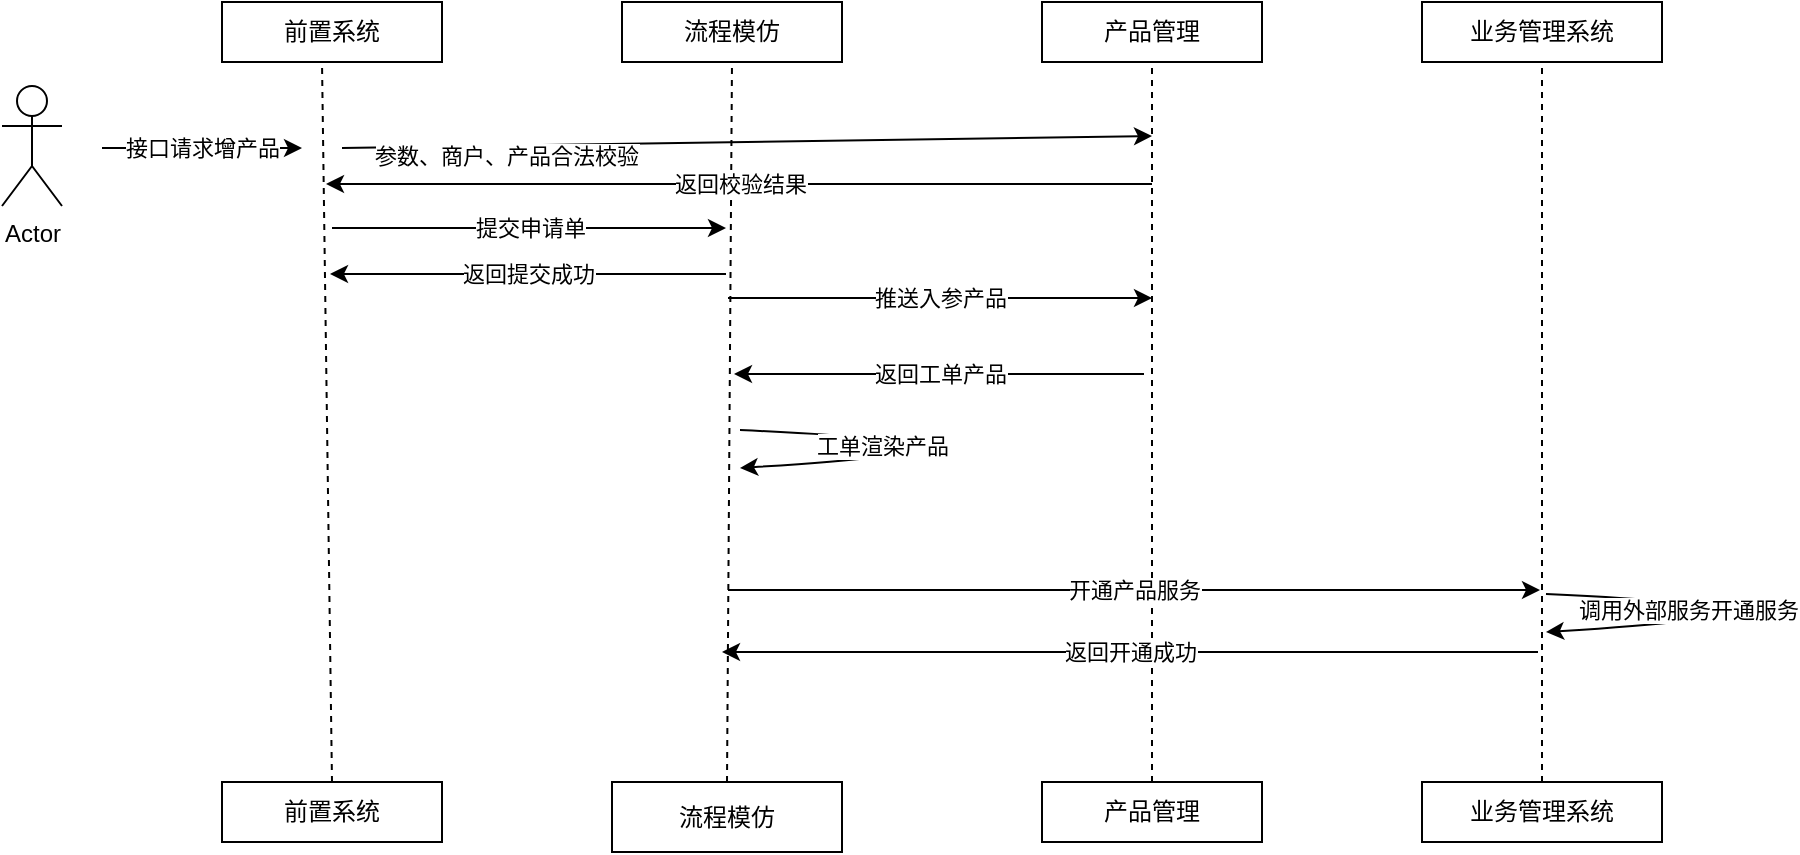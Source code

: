 <mxfile version="13.7.5" type="github" pages="4">
  <diagram id="dcZRmskp8YOQ7ZgXU7Ep" name="时序图">
    <mxGraphModel dx="1634" dy="516" grid="0" gridSize="10" guides="1" tooltips="1" connect="1" arrows="1" fold="1" page="1" pageScale="1" pageWidth="827" pageHeight="1169" math="0" shadow="0">
      <root>
        <mxCell id="0" />
        <mxCell id="1" parent="0" />
        <mxCell id="wiAkDp6cGyL-RK2swN6n-4" value="流程模仿" style="rounded=0;whiteSpace=wrap;html=1;" parent="1" vertex="1">
          <mxGeometry x="260" y="220" width="110" height="30" as="geometry" />
        </mxCell>
        <mxCell id="wiAkDp6cGyL-RK2swN6n-5" value="流程模仿" style="whiteSpace=wrap;html=1;rounded=0;" parent="1" vertex="1">
          <mxGeometry x="255" y="610" width="115" height="35" as="geometry" />
        </mxCell>
        <mxCell id="wiAkDp6cGyL-RK2swN6n-8" value="前置系统" style="rounded=0;whiteSpace=wrap;html=1;" parent="1" vertex="1">
          <mxGeometry x="60" y="220" width="110" height="30" as="geometry" />
        </mxCell>
        <mxCell id="wiAkDp6cGyL-RK2swN6n-9" value="前置系统" style="rounded=0;whiteSpace=wrap;html=1;" parent="1" vertex="1">
          <mxGeometry x="60" y="610" width="110" height="30" as="geometry" />
        </mxCell>
        <mxCell id="wiAkDp6cGyL-RK2swN6n-10" value="" style="endArrow=none;dashed=1;html=1;exitX=0.5;exitY=0;exitDx=0;exitDy=0;" parent="1" source="wiAkDp6cGyL-RK2swN6n-9" edge="1">
          <mxGeometry width="50" height="50" relative="1" as="geometry">
            <mxPoint x="60" y="300" as="sourcePoint" />
            <mxPoint x="110" y="250" as="targetPoint" />
          </mxGeometry>
        </mxCell>
        <mxCell id="wiAkDp6cGyL-RK2swN6n-11" value="" style="endArrow=none;dashed=1;html=1;entryX=0.5;entryY=1;entryDx=0;entryDy=0;exitX=0.5;exitY=0;exitDx=0;exitDy=0;" parent="1" source="wiAkDp6cGyL-RK2swN6n-5" target="wiAkDp6cGyL-RK2swN6n-4" edge="1">
          <mxGeometry width="50" height="50" relative="1" as="geometry">
            <mxPoint x="280" y="430" as="sourcePoint" />
            <mxPoint x="330" y="380" as="targetPoint" />
          </mxGeometry>
        </mxCell>
        <mxCell id="wiAkDp6cGyL-RK2swN6n-12" value="业务管理系统" style="rounded=0;whiteSpace=wrap;html=1;" parent="1" vertex="1">
          <mxGeometry x="660" y="220" width="120" height="30" as="geometry" />
        </mxCell>
        <mxCell id="wiAkDp6cGyL-RK2swN6n-13" value="业务管理系统" style="rounded=0;whiteSpace=wrap;html=1;" parent="1" vertex="1">
          <mxGeometry x="660" y="610" width="120" height="30" as="geometry" />
        </mxCell>
        <mxCell id="wiAkDp6cGyL-RK2swN6n-14" value="" style="endArrow=none;dashed=1;html=1;entryX=0.5;entryY=1;entryDx=0;entryDy=0;exitX=0.5;exitY=0;exitDx=0;exitDy=0;" parent="1" source="wiAkDp6cGyL-RK2swN6n-13" target="wiAkDp6cGyL-RK2swN6n-12" edge="1">
          <mxGeometry width="50" height="50" relative="1" as="geometry">
            <mxPoint x="510" y="430" as="sourcePoint" />
            <mxPoint x="560" y="380" as="targetPoint" />
          </mxGeometry>
        </mxCell>
        <mxCell id="wiAkDp6cGyL-RK2swN6n-15" value="产品管理" style="rounded=0;whiteSpace=wrap;html=1;" parent="1" vertex="1">
          <mxGeometry x="470" y="220" width="110" height="30" as="geometry" />
        </mxCell>
        <mxCell id="wiAkDp6cGyL-RK2swN6n-16" value="产品管理" style="rounded=0;whiteSpace=wrap;html=1;" parent="1" vertex="1">
          <mxGeometry x="470" y="610" width="110" height="30" as="geometry" />
        </mxCell>
        <mxCell id="wiAkDp6cGyL-RK2swN6n-17" value="" style="endArrow=none;dashed=1;html=1;entryX=0.5;entryY=1;entryDx=0;entryDy=0;" parent="1" source="wiAkDp6cGyL-RK2swN6n-16" target="wiAkDp6cGyL-RK2swN6n-15" edge="1">
          <mxGeometry width="50" height="50" relative="1" as="geometry">
            <mxPoint x="490" y="410" as="sourcePoint" />
            <mxPoint x="540" y="360" as="targetPoint" />
          </mxGeometry>
        </mxCell>
        <mxCell id="wiAkDp6cGyL-RK2swN6n-18" value="Actor" style="shape=umlActor;verticalLabelPosition=bottom;verticalAlign=top;html=1;outlineConnect=0;" parent="1" vertex="1">
          <mxGeometry x="-50" y="262" width="30" height="60" as="geometry" />
        </mxCell>
        <mxCell id="wiAkDp6cGyL-RK2swN6n-20" value="" style="endArrow=classic;html=1;" parent="1" edge="1">
          <mxGeometry relative="1" as="geometry">
            <mxPoint y="293" as="sourcePoint" />
            <mxPoint x="100" y="293" as="targetPoint" />
          </mxGeometry>
        </mxCell>
        <mxCell id="wiAkDp6cGyL-RK2swN6n-21" value="接口请求增产品" style="edgeLabel;resizable=0;html=1;align=center;verticalAlign=middle;" parent="wiAkDp6cGyL-RK2swN6n-20" connectable="0" vertex="1">
          <mxGeometry relative="1" as="geometry" />
        </mxCell>
        <mxCell id="wiAkDp6cGyL-RK2swN6n-22" value="" style="curved=1;endArrow=classic;html=1;" parent="1" edge="1">
          <mxGeometry width="50" height="50" relative="1" as="geometry">
            <mxPoint x="120" y="293" as="sourcePoint" />
            <mxPoint x="525" y="287" as="targetPoint" />
            <Array as="points" />
          </mxGeometry>
        </mxCell>
        <mxCell id="wiAkDp6cGyL-RK2swN6n-23" value="参数、商户、产品合法校验" style="edgeLabel;html=1;align=center;verticalAlign=middle;resizable=0;points=[];" parent="wiAkDp6cGyL-RK2swN6n-22" vertex="1" connectable="0">
          <mxGeometry x="-0.596" y="-5" relative="1" as="geometry">
            <mxPoint as="offset" />
          </mxGeometry>
        </mxCell>
        <mxCell id="wiAkDp6cGyL-RK2swN6n-26" value="" style="endArrow=classic;html=1;" parent="1" edge="1">
          <mxGeometry relative="1" as="geometry">
            <mxPoint x="115" y="333" as="sourcePoint" />
            <mxPoint x="312" y="333" as="targetPoint" />
          </mxGeometry>
        </mxCell>
        <mxCell id="wiAkDp6cGyL-RK2swN6n-27" value="提交申请单" style="edgeLabel;resizable=0;html=1;align=center;verticalAlign=middle;" parent="wiAkDp6cGyL-RK2swN6n-26" connectable="0" vertex="1">
          <mxGeometry relative="1" as="geometry" />
        </mxCell>
        <mxCell id="wiAkDp6cGyL-RK2swN6n-28" value="" style="endArrow=classic;html=1;" parent="1" edge="1">
          <mxGeometry relative="1" as="geometry">
            <mxPoint x="313" y="368" as="sourcePoint" />
            <mxPoint x="525" y="368" as="targetPoint" />
          </mxGeometry>
        </mxCell>
        <mxCell id="wiAkDp6cGyL-RK2swN6n-29" value="推送入参产品" style="edgeLabel;resizable=0;html=1;align=center;verticalAlign=middle;" parent="wiAkDp6cGyL-RK2swN6n-28" connectable="0" vertex="1">
          <mxGeometry relative="1" as="geometry" />
        </mxCell>
        <mxCell id="wiAkDp6cGyL-RK2swN6n-30" value="" style="endArrow=classic;html=1;" parent="1" edge="1">
          <mxGeometry relative="1" as="geometry">
            <mxPoint x="521" y="406" as="sourcePoint" />
            <mxPoint x="316" y="406" as="targetPoint" />
          </mxGeometry>
        </mxCell>
        <mxCell id="wiAkDp6cGyL-RK2swN6n-31" value="返回工单产品" style="edgeLabel;resizable=0;html=1;align=center;verticalAlign=middle;" parent="wiAkDp6cGyL-RK2swN6n-30" connectable="0" vertex="1">
          <mxGeometry relative="1" as="geometry" />
        </mxCell>
        <mxCell id="wiAkDp6cGyL-RK2swN6n-33" value="" style="curved=1;endArrow=classic;html=1;" parent="1" edge="1">
          <mxGeometry width="50" height="50" relative="1" as="geometry">
            <mxPoint x="319" y="434" as="sourcePoint" />
            <mxPoint x="319" y="453" as="targetPoint" />
            <Array as="points">
              <mxPoint x="494" y="442" />
            </Array>
          </mxGeometry>
        </mxCell>
        <mxCell id="wiAkDp6cGyL-RK2swN6n-34" value="工单渲染产品" style="edgeLabel;html=1;align=center;verticalAlign=middle;resizable=0;points=[];" parent="wiAkDp6cGyL-RK2swN6n-33" vertex="1" connectable="0">
          <mxGeometry x="-0.596" y="-5" relative="1" as="geometry">
            <mxPoint as="offset" />
          </mxGeometry>
        </mxCell>
        <mxCell id="wiAkDp6cGyL-RK2swN6n-35" value="" style="endArrow=classic;html=1;" parent="1" edge="1">
          <mxGeometry relative="1" as="geometry">
            <mxPoint x="313" y="514" as="sourcePoint" />
            <mxPoint x="719" y="514" as="targetPoint" />
          </mxGeometry>
        </mxCell>
        <mxCell id="wiAkDp6cGyL-RK2swN6n-36" value="开通产品服务" style="edgeLabel;resizable=0;html=1;align=center;verticalAlign=middle;" parent="wiAkDp6cGyL-RK2swN6n-35" connectable="0" vertex="1">
          <mxGeometry relative="1" as="geometry" />
        </mxCell>
        <mxCell id="wiAkDp6cGyL-RK2swN6n-39" value="" style="curved=1;endArrow=classic;html=1;" parent="1" edge="1">
          <mxGeometry width="50" height="50" relative="1" as="geometry">
            <mxPoint x="722" y="516" as="sourcePoint" />
            <mxPoint x="722" y="535" as="targetPoint" />
            <Array as="points">
              <mxPoint x="897" y="524" />
            </Array>
          </mxGeometry>
        </mxCell>
        <mxCell id="wiAkDp6cGyL-RK2swN6n-40" value="调用外部服务开通服务" style="edgeLabel;html=1;align=center;verticalAlign=middle;resizable=0;points=[];" parent="wiAkDp6cGyL-RK2swN6n-39" vertex="1" connectable="0">
          <mxGeometry x="-0.596" y="-5" relative="1" as="geometry">
            <mxPoint as="offset" />
          </mxGeometry>
        </mxCell>
        <mxCell id="wiAkDp6cGyL-RK2swN6n-41" value="" style="endArrow=classic;html=1;" parent="1" edge="1">
          <mxGeometry relative="1" as="geometry">
            <mxPoint x="718" y="545" as="sourcePoint" />
            <mxPoint x="310" y="545" as="targetPoint" />
          </mxGeometry>
        </mxCell>
        <mxCell id="wiAkDp6cGyL-RK2swN6n-42" value="返回开通成功" style="edgeLabel;resizable=0;html=1;align=center;verticalAlign=middle;" parent="wiAkDp6cGyL-RK2swN6n-41" connectable="0" vertex="1">
          <mxGeometry relative="1" as="geometry" />
        </mxCell>
        <mxCell id="wiAkDp6cGyL-RK2swN6n-44" value="" style="endArrow=classic;html=1;" parent="1" edge="1">
          <mxGeometry relative="1" as="geometry">
            <mxPoint x="312" y="356" as="sourcePoint" />
            <mxPoint x="114" y="356" as="targetPoint" />
          </mxGeometry>
        </mxCell>
        <mxCell id="wiAkDp6cGyL-RK2swN6n-45" value="返回提交成功" style="edgeLabel;resizable=0;html=1;align=center;verticalAlign=middle;" parent="wiAkDp6cGyL-RK2swN6n-44" connectable="0" vertex="1">
          <mxGeometry relative="1" as="geometry" />
        </mxCell>
        <mxCell id="dpvnmPPhFNAYfwIcDkAV-1" value="" style="endArrow=classic;html=1;" edge="1" parent="1">
          <mxGeometry relative="1" as="geometry">
            <mxPoint x="525" y="311" as="sourcePoint" />
            <mxPoint x="112" y="311" as="targetPoint" />
          </mxGeometry>
        </mxCell>
        <mxCell id="dpvnmPPhFNAYfwIcDkAV-2" value="返回校验结果" style="edgeLabel;resizable=0;html=1;align=center;verticalAlign=middle;" connectable="0" vertex="1" parent="dpvnmPPhFNAYfwIcDkAV-1">
          <mxGeometry relative="1" as="geometry" />
        </mxCell>
      </root>
    </mxGraphModel>
  </diagram>
  <diagram id="Jtzy0D6wsfil-4vrEozO" name="表设计">
    <mxGraphModel dx="807" dy="516" grid="1" gridSize="10" guides="1" tooltips="1" connect="1" arrows="1" fold="1" page="1" pageScale="1" pageWidth="827" pageHeight="1169" math="0" shadow="0">
      <root>
        <mxCell id="JHiMd2rfB6sixAHcXvbN-0" />
        <mxCell id="JHiMd2rfB6sixAHcXvbN-1" parent="JHiMd2rfB6sixAHcXvbN-0" />
        <mxCell id="NxZWU2OpMrFfuf_eTZ7z-207" value="" style="shape=table;html=1;whiteSpace=wrap;startSize=0;container=1;collapsible=0;childLayout=tableLayout;" vertex="1" parent="JHiMd2rfB6sixAHcXvbN-1">
          <mxGeometry x="220" y="130" width="466" height="560" as="geometry" />
        </mxCell>
        <mxCell id="NxZWU2OpMrFfuf_eTZ7z-208" value="" style="shape=partialRectangle;html=1;whiteSpace=wrap;collapsible=0;dropTarget=0;pointerEvents=0;fillColor=none;top=0;left=0;bottom=0;right=0;points=[[0,0.5],[1,0.5]];portConstraint=eastwest;" vertex="1" parent="NxZWU2OpMrFfuf_eTZ7z-207">
          <mxGeometry width="466" height="40" as="geometry" />
        </mxCell>
        <mxCell id="NxZWU2OpMrFfuf_eTZ7z-209" value="字段" style="shape=partialRectangle;html=1;whiteSpace=wrap;connectable=0;overflow=hidden;fillColor=none;top=0;left=0;bottom=0;right=0;" vertex="1" parent="NxZWU2OpMrFfuf_eTZ7z-208">
          <mxGeometry width="120" height="40" as="geometry" />
        </mxCell>
        <mxCell id="NxZWU2OpMrFfuf_eTZ7z-210" value="类型" style="shape=partialRectangle;html=1;whiteSpace=wrap;connectable=0;overflow=hidden;fillColor=none;top=0;left=0;bottom=0;right=0;" vertex="1" parent="NxZWU2OpMrFfuf_eTZ7z-208">
          <mxGeometry x="120" width="86" height="40" as="geometry" />
        </mxCell>
        <mxCell id="NxZWU2OpMrFfuf_eTZ7z-211" value="注释" style="shape=partialRectangle;html=1;whiteSpace=wrap;connectable=0;overflow=hidden;fillColor=none;top=0;left=0;bottom=0;right=0;" vertex="1" parent="NxZWU2OpMrFfuf_eTZ7z-208">
          <mxGeometry x="206" width="130" height="40" as="geometry" />
        </mxCell>
        <mxCell id="NxZWU2OpMrFfuf_eTZ7z-244" value="说明" style="shape=partialRectangle;html=1;whiteSpace=wrap;connectable=0;overflow=hidden;fillColor=none;top=0;left=0;bottom=0;right=0;" vertex="1" parent="NxZWU2OpMrFfuf_eTZ7z-208">
          <mxGeometry x="336" width="130" height="40" as="geometry" />
        </mxCell>
        <mxCell id="NxZWU2OpMrFfuf_eTZ7z-212" value="" style="shape=partialRectangle;html=1;whiteSpace=wrap;collapsible=0;dropTarget=0;pointerEvents=0;fillColor=none;top=0;left=0;bottom=0;right=0;points=[[0,0.5],[1,0.5]];portConstraint=eastwest;" vertex="1" parent="NxZWU2OpMrFfuf_eTZ7z-207">
          <mxGeometry y="40" width="466" height="40" as="geometry" />
        </mxCell>
        <mxCell id="NxZWU2OpMrFfuf_eTZ7z-213" value="bigint" style="shape=partialRectangle;html=1;whiteSpace=wrap;connectable=0;overflow=hidden;fillColor=none;top=0;left=0;bottom=0;right=0;" vertex="1" parent="NxZWU2OpMrFfuf_eTZ7z-212">
          <mxGeometry width="120" height="40" as="geometry" />
        </mxCell>
        <mxCell id="NxZWU2OpMrFfuf_eTZ7z-214" value="bigint" style="shape=partialRectangle;html=1;whiteSpace=wrap;connectable=0;overflow=hidden;fillColor=none;top=0;left=0;bottom=0;right=0;" vertex="1" parent="NxZWU2OpMrFfuf_eTZ7z-212">
          <mxGeometry x="120" width="86" height="40" as="geometry" />
        </mxCell>
        <mxCell id="NxZWU2OpMrFfuf_eTZ7z-215" value="主键" style="shape=partialRectangle;html=1;whiteSpace=wrap;connectable=0;overflow=hidden;fillColor=none;top=0;left=0;bottom=0;right=0;" vertex="1" parent="NxZWU2OpMrFfuf_eTZ7z-212">
          <mxGeometry x="206" width="130" height="40" as="geometry" />
        </mxCell>
        <mxCell id="NxZWU2OpMrFfuf_eTZ7z-245" value="主键" style="shape=partialRectangle;html=1;whiteSpace=wrap;connectable=0;overflow=hidden;fillColor=none;top=0;left=0;bottom=0;right=0;" vertex="1" parent="NxZWU2OpMrFfuf_eTZ7z-212">
          <mxGeometry x="336" width="130" height="40" as="geometry" />
        </mxCell>
        <mxCell id="NxZWU2OpMrFfuf_eTZ7z-265" style="shape=partialRectangle;html=1;whiteSpace=wrap;collapsible=0;dropTarget=0;pointerEvents=0;fillColor=none;top=0;left=0;bottom=0;right=0;points=[[0,0.5],[1,0.5]];portConstraint=eastwest;" vertex="1" parent="NxZWU2OpMrFfuf_eTZ7z-207">
          <mxGeometry y="80" width="466" height="40" as="geometry" />
        </mxCell>
        <mxCell id="NxZWU2OpMrFfuf_eTZ7z-266" value="version" style="shape=partialRectangle;html=1;whiteSpace=wrap;connectable=0;overflow=hidden;fillColor=none;top=0;left=0;bottom=0;right=0;" vertex="1" parent="NxZWU2OpMrFfuf_eTZ7z-265">
          <mxGeometry width="120" height="40" as="geometry" />
        </mxCell>
        <mxCell id="NxZWU2OpMrFfuf_eTZ7z-267" value="bigint" style="shape=partialRectangle;html=1;whiteSpace=wrap;connectable=0;overflow=hidden;fillColor=none;top=0;left=0;bottom=0;right=0;" vertex="1" parent="NxZWU2OpMrFfuf_eTZ7z-265">
          <mxGeometry x="120" width="86" height="40" as="geometry" />
        </mxCell>
        <mxCell id="NxZWU2OpMrFfuf_eTZ7z-268" value="版本号" style="shape=partialRectangle;html=1;whiteSpace=wrap;connectable=0;overflow=hidden;fillColor=none;top=0;left=0;bottom=0;right=0;" vertex="1" parent="NxZWU2OpMrFfuf_eTZ7z-265">
          <mxGeometry x="206" width="130" height="40" as="geometry" />
        </mxCell>
        <mxCell id="NxZWU2OpMrFfuf_eTZ7z-269" style="shape=partialRectangle;html=1;whiteSpace=wrap;connectable=0;overflow=hidden;fillColor=none;top=0;left=0;bottom=0;right=0;" vertex="1" parent="NxZWU2OpMrFfuf_eTZ7z-265">
          <mxGeometry x="336" width="130" height="40" as="geometry" />
        </mxCell>
        <mxCell id="NxZWU2OpMrFfuf_eTZ7z-270" style="shape=partialRectangle;html=1;whiteSpace=wrap;collapsible=0;dropTarget=0;pointerEvents=0;fillColor=none;top=0;left=0;bottom=0;right=0;points=[[0,0.5],[1,0.5]];portConstraint=eastwest;" vertex="1" parent="NxZWU2OpMrFfuf_eTZ7z-207">
          <mxGeometry y="120" width="466" height="40" as="geometry" />
        </mxCell>
        <mxCell id="NxZWU2OpMrFfuf_eTZ7z-271" value="create_time" style="shape=partialRectangle;html=1;whiteSpace=wrap;connectable=0;overflow=hidden;fillColor=none;top=0;left=0;bottom=0;right=0;" vertex="1" parent="NxZWU2OpMrFfuf_eTZ7z-270">
          <mxGeometry width="120" height="40" as="geometry" />
        </mxCell>
        <mxCell id="NxZWU2OpMrFfuf_eTZ7z-272" value="&lt;span&gt;datetime&lt;/span&gt;" style="shape=partialRectangle;html=1;whiteSpace=wrap;connectable=0;overflow=hidden;fillColor=none;top=0;left=0;bottom=0;right=0;" vertex="1" parent="NxZWU2OpMrFfuf_eTZ7z-270">
          <mxGeometry x="120" width="86" height="40" as="geometry" />
        </mxCell>
        <mxCell id="NxZWU2OpMrFfuf_eTZ7z-273" value="创建时间" style="shape=partialRectangle;html=1;whiteSpace=wrap;connectable=0;overflow=hidden;fillColor=none;top=0;left=0;bottom=0;right=0;" vertex="1" parent="NxZWU2OpMrFfuf_eTZ7z-270">
          <mxGeometry x="206" width="130" height="40" as="geometry" />
        </mxCell>
        <mxCell id="NxZWU2OpMrFfuf_eTZ7z-274" style="shape=partialRectangle;html=1;whiteSpace=wrap;connectable=0;overflow=hidden;fillColor=none;top=0;left=0;bottom=0;right=0;" vertex="1" parent="NxZWU2OpMrFfuf_eTZ7z-270">
          <mxGeometry x="336" width="130" height="40" as="geometry" />
        </mxCell>
        <mxCell id="NxZWU2OpMrFfuf_eTZ7z-275" style="shape=partialRectangle;html=1;whiteSpace=wrap;collapsible=0;dropTarget=0;pointerEvents=0;fillColor=none;top=0;left=0;bottom=0;right=0;points=[[0,0.5],[1,0.5]];portConstraint=eastwest;" vertex="1" parent="NxZWU2OpMrFfuf_eTZ7z-207">
          <mxGeometry y="160" width="466" height="40" as="geometry" />
        </mxCell>
        <mxCell id="NxZWU2OpMrFfuf_eTZ7z-276" value="last_modify_time" style="shape=partialRectangle;html=1;whiteSpace=wrap;connectable=0;overflow=hidden;fillColor=none;top=0;left=0;bottom=0;right=0;" vertex="1" parent="NxZWU2OpMrFfuf_eTZ7z-275">
          <mxGeometry width="120" height="40" as="geometry" />
        </mxCell>
        <mxCell id="NxZWU2OpMrFfuf_eTZ7z-277" value="&lt;span&gt;datetime&lt;/span&gt;" style="shape=partialRectangle;html=1;whiteSpace=wrap;connectable=0;overflow=hidden;fillColor=none;top=0;left=0;bottom=0;right=0;" vertex="1" parent="NxZWU2OpMrFfuf_eTZ7z-275">
          <mxGeometry x="120" width="86" height="40" as="geometry" />
        </mxCell>
        <mxCell id="NxZWU2OpMrFfuf_eTZ7z-278" value="最后更新时间" style="shape=partialRectangle;html=1;whiteSpace=wrap;connectable=0;overflow=hidden;fillColor=none;top=0;left=0;bottom=0;right=0;" vertex="1" parent="NxZWU2OpMrFfuf_eTZ7z-275">
          <mxGeometry x="206" width="130" height="40" as="geometry" />
        </mxCell>
        <mxCell id="NxZWU2OpMrFfuf_eTZ7z-279" style="shape=partialRectangle;html=1;whiteSpace=wrap;connectable=0;overflow=hidden;fillColor=none;top=0;left=0;bottom=0;right=0;" vertex="1" parent="NxZWU2OpMrFfuf_eTZ7z-275">
          <mxGeometry x="336" width="130" height="40" as="geometry" />
        </mxCell>
        <mxCell id="NxZWU2OpMrFfuf_eTZ7z-253" style="shape=partialRectangle;html=1;whiteSpace=wrap;collapsible=0;dropTarget=0;pointerEvents=0;fillColor=none;top=0;left=0;bottom=0;right=0;points=[[0,0.5],[1,0.5]];portConstraint=eastwest;" vertex="1" parent="NxZWU2OpMrFfuf_eTZ7z-207">
          <mxGeometry y="200" width="466" height="40" as="geometry" />
        </mxCell>
        <mxCell id="NxZWU2OpMrFfuf_eTZ7z-254" value="application_no" style="shape=partialRectangle;html=1;whiteSpace=wrap;connectable=0;overflow=hidden;fillColor=none;top=0;left=0;bottom=0;right=0;" vertex="1" parent="NxZWU2OpMrFfuf_eTZ7z-253">
          <mxGeometry width="120" height="40" as="geometry" />
        </mxCell>
        <mxCell id="NxZWU2OpMrFfuf_eTZ7z-255" value="&lt;span&gt;varchar&lt;/span&gt;" style="shape=partialRectangle;html=1;whiteSpace=wrap;connectable=0;overflow=hidden;fillColor=none;top=0;left=0;bottom=0;right=0;" vertex="1" parent="NxZWU2OpMrFfuf_eTZ7z-253">
          <mxGeometry x="120" width="86" height="40" as="geometry" />
        </mxCell>
        <mxCell id="NxZWU2OpMrFfuf_eTZ7z-256" value="工单号" style="shape=partialRectangle;html=1;whiteSpace=wrap;connectable=0;overflow=hidden;fillColor=none;top=0;left=0;bottom=0;right=0;" vertex="1" parent="NxZWU2OpMrFfuf_eTZ7z-253">
          <mxGeometry x="206" width="130" height="40" as="geometry" />
        </mxCell>
        <mxCell id="NxZWU2OpMrFfuf_eTZ7z-257" style="shape=partialRectangle;html=1;whiteSpace=wrap;connectable=0;overflow=hidden;fillColor=none;top=0;left=0;bottom=0;right=0;" vertex="1" parent="NxZWU2OpMrFfuf_eTZ7z-253">
          <mxGeometry x="336" width="130" height="40" as="geometry" />
        </mxCell>
        <mxCell id="NxZWU2OpMrFfuf_eTZ7z-258" style="shape=partialRectangle;html=1;whiteSpace=wrap;collapsible=0;dropTarget=0;pointerEvents=0;fillColor=none;top=0;left=0;bottom=0;right=0;points=[[0,0.5],[1,0.5]];portConstraint=eastwest;" vertex="1" parent="NxZWU2OpMrFfuf_eTZ7z-207">
          <mxGeometry y="240" width="466" height="40" as="geometry" />
        </mxCell>
        <mxCell id="NxZWU2OpMrFfuf_eTZ7z-259" value="application_name" style="shape=partialRectangle;html=1;whiteSpace=wrap;connectable=0;overflow=hidden;fillColor=none;top=0;left=0;bottom=0;right=0;" vertex="1" parent="NxZWU2OpMrFfuf_eTZ7z-258">
          <mxGeometry width="120" height="40" as="geometry" />
        </mxCell>
        <mxCell id="NxZWU2OpMrFfuf_eTZ7z-260" value="&lt;span&gt;varchar&lt;/span&gt;" style="shape=partialRectangle;html=1;whiteSpace=wrap;connectable=0;overflow=hidden;fillColor=none;top=0;left=0;bottom=0;right=0;" vertex="1" parent="NxZWU2OpMrFfuf_eTZ7z-258">
          <mxGeometry x="120" width="86" height="40" as="geometry" />
        </mxCell>
        <mxCell id="NxZWU2OpMrFfuf_eTZ7z-261" value="工单名称" style="shape=partialRectangle;html=1;whiteSpace=wrap;connectable=0;overflow=hidden;fillColor=none;top=0;left=0;bottom=0;right=0;" vertex="1" parent="NxZWU2OpMrFfuf_eTZ7z-258">
          <mxGeometry x="206" width="130" height="40" as="geometry" />
        </mxCell>
        <mxCell id="NxZWU2OpMrFfuf_eTZ7z-262" style="shape=partialRectangle;html=1;whiteSpace=wrap;connectable=0;overflow=hidden;fillColor=none;top=0;left=0;bottom=0;right=0;" vertex="1" parent="NxZWU2OpMrFfuf_eTZ7z-258">
          <mxGeometry x="336" width="130" height="40" as="geometry" />
        </mxCell>
        <mxCell id="NxZWU2OpMrFfuf_eTZ7z-216" value="" style="shape=partialRectangle;html=1;whiteSpace=wrap;collapsible=0;dropTarget=0;pointerEvents=0;fillColor=none;top=0;left=0;bottom=0;right=0;points=[[0,0.5],[1,0.5]];portConstraint=eastwest;" vertex="1" parent="NxZWU2OpMrFfuf_eTZ7z-207">
          <mxGeometry y="280" width="466" height="40" as="geometry" />
        </mxCell>
        <mxCell id="NxZWU2OpMrFfuf_eTZ7z-217" value="&lt;span&gt;request_no&lt;/span&gt;" style="shape=partialRectangle;html=1;whiteSpace=wrap;connectable=0;overflow=hidden;fillColor=none;top=0;left=0;bottom=0;right=0;" vertex="1" parent="NxZWU2OpMrFfuf_eTZ7z-216">
          <mxGeometry width="120" height="40" as="geometry" />
        </mxCell>
        <mxCell id="NxZWU2OpMrFfuf_eTZ7z-218" value="varchar" style="shape=partialRectangle;html=1;whiteSpace=wrap;connectable=0;overflow=hidden;fillColor=none;top=0;left=0;bottom=0;right=0;" vertex="1" parent="NxZWU2OpMrFfuf_eTZ7z-216">
          <mxGeometry x="120" width="86" height="40" as="geometry" />
        </mxCell>
        <mxCell id="NxZWU2OpMrFfuf_eTZ7z-219" value="&lt;span style=&quot;color: rgb(30 , 30 , 30) ; font-family: , &amp;#34;pingfang sc&amp;#34; , sans-serif ; font-size: 13px ; text-align: justify&quot;&gt;请求号&lt;/span&gt;" style="shape=partialRectangle;html=1;whiteSpace=wrap;connectable=0;overflow=hidden;fillColor=none;top=0;left=0;bottom=0;right=0;" vertex="1" parent="NxZWU2OpMrFfuf_eTZ7z-216">
          <mxGeometry x="206" width="130" height="40" as="geometry" />
        </mxCell>
        <mxCell id="NxZWU2OpMrFfuf_eTZ7z-246" value="普通索引" style="shape=partialRectangle;html=1;whiteSpace=wrap;connectable=0;overflow=hidden;fillColor=none;top=0;left=0;bottom=0;right=0;" vertex="1" parent="NxZWU2OpMrFfuf_eTZ7z-216">
          <mxGeometry x="336" width="130" height="40" as="geometry" />
        </mxCell>
        <mxCell id="NxZWU2OpMrFfuf_eTZ7z-220" value="" style="shape=partialRectangle;html=1;whiteSpace=wrap;collapsible=0;dropTarget=0;pointerEvents=0;fillColor=none;top=0;left=0;bottom=0;right=0;points=[[0,0.5],[1,0.5]];portConstraint=eastwest;" vertex="1" parent="NxZWU2OpMrFfuf_eTZ7z-207">
          <mxGeometry y="320" width="466" height="40" as="geometry" />
        </mxCell>
        <mxCell id="NxZWU2OpMrFfuf_eTZ7z-221" value="&lt;span&gt;merchant_no&lt;/span&gt;" style="shape=partialRectangle;html=1;whiteSpace=wrap;connectable=0;overflow=hidden;fillColor=none;top=0;left=0;bottom=0;right=0;" vertex="1" parent="NxZWU2OpMrFfuf_eTZ7z-220">
          <mxGeometry width="120" height="40" as="geometry" />
        </mxCell>
        <mxCell id="NxZWU2OpMrFfuf_eTZ7z-222" value="varchar" style="shape=partialRectangle;html=1;whiteSpace=wrap;connectable=0;overflow=hidden;fillColor=none;top=0;left=0;bottom=0;right=0;" vertex="1" parent="NxZWU2OpMrFfuf_eTZ7z-220">
          <mxGeometry x="120" width="86" height="40" as="geometry" />
        </mxCell>
        <mxCell id="NxZWU2OpMrFfuf_eTZ7z-223" value="&lt;span style=&quot;color: rgb(30 , 30 , 30) ; font-family: , &amp;#34;pingfang sc&amp;#34; , sans-serif ; font-size: 13px ; text-align: justify&quot;&gt;商户编号&lt;/span&gt;" style="shape=partialRectangle;html=1;whiteSpace=wrap;connectable=0;overflow=hidden;fillColor=none;top=0;left=0;bottom=0;right=0;" vertex="1" parent="NxZWU2OpMrFfuf_eTZ7z-220">
          <mxGeometry x="206" width="130" height="40" as="geometry" />
        </mxCell>
        <mxCell id="NxZWU2OpMrFfuf_eTZ7z-247" value="普通索引" style="shape=partialRectangle;html=1;whiteSpace=wrap;connectable=0;overflow=hidden;fillColor=none;top=0;left=0;bottom=0;right=0;" vertex="1" parent="NxZWU2OpMrFfuf_eTZ7z-220">
          <mxGeometry x="336" width="130" height="40" as="geometry" />
        </mxCell>
        <mxCell id="NxZWU2OpMrFfuf_eTZ7z-224" value="" style="shape=partialRectangle;html=1;whiteSpace=wrap;collapsible=0;dropTarget=0;pointerEvents=0;fillColor=none;top=0;left=0;bottom=0;right=0;points=[[0,0.5],[1,0.5]];portConstraint=eastwest;" vertex="1" parent="NxZWU2OpMrFfuf_eTZ7z-207">
          <mxGeometry y="360" width="466" height="40" as="geometry" />
        </mxCell>
        <mxCell id="NxZWU2OpMrFfuf_eTZ7z-225" value="&lt;span&gt;product_code&lt;/span&gt;" style="shape=partialRectangle;html=1;whiteSpace=wrap;connectable=0;overflow=hidden;fillColor=none;top=0;left=0;bottom=0;right=0;" vertex="1" parent="NxZWU2OpMrFfuf_eTZ7z-224">
          <mxGeometry width="120" height="40" as="geometry" />
        </mxCell>
        <mxCell id="NxZWU2OpMrFfuf_eTZ7z-226" value="varchar" style="shape=partialRectangle;html=1;whiteSpace=wrap;connectable=0;overflow=hidden;fillColor=none;top=0;left=0;bottom=0;right=0;" vertex="1" parent="NxZWU2OpMrFfuf_eTZ7z-224">
          <mxGeometry x="120" width="86" height="40" as="geometry" />
        </mxCell>
        <mxCell id="NxZWU2OpMrFfuf_eTZ7z-227" value="&lt;span style=&quot;color: rgb(30 , 30 , 30) ; font-family: , &amp;#34;pingfang sc&amp;#34; , sans-serif ; font-size: 13px ; text-align: justify&quot;&gt;产品唯一码&lt;/span&gt;" style="shape=partialRectangle;html=1;whiteSpace=wrap;connectable=0;overflow=hidden;fillColor=none;top=0;left=0;bottom=0;right=0;" vertex="1" parent="NxZWU2OpMrFfuf_eTZ7z-224">
          <mxGeometry x="206" width="130" height="40" as="geometry" />
        </mxCell>
        <mxCell id="NxZWU2OpMrFfuf_eTZ7z-248" style="shape=partialRectangle;html=1;whiteSpace=wrap;connectable=0;overflow=hidden;fillColor=none;top=0;left=0;bottom=0;right=0;" vertex="1" parent="NxZWU2OpMrFfuf_eTZ7z-224">
          <mxGeometry x="336" width="130" height="40" as="geometry" />
        </mxCell>
        <mxCell id="NxZWU2OpMrFfuf_eTZ7z-228" value="" style="shape=partialRectangle;html=1;whiteSpace=wrap;collapsible=0;dropTarget=0;pointerEvents=0;fillColor=none;top=0;left=0;bottom=0;right=0;points=[[0,0.5],[1,0.5]];portConstraint=eastwest;" vertex="1" parent="NxZWU2OpMrFfuf_eTZ7z-207">
          <mxGeometry y="400" width="466" height="40" as="geometry" />
        </mxCell>
        <mxCell id="NxZWU2OpMrFfuf_eTZ7z-229" value="&lt;span&gt;accounting_strategy&lt;/span&gt;" style="shape=partialRectangle;html=1;whiteSpace=wrap;connectable=0;overflow=hidden;fillColor=none;top=0;left=0;bottom=0;right=0;" vertex="1" parent="NxZWU2OpMrFfuf_eTZ7z-228">
          <mxGeometry width="120" height="40" as="geometry" />
        </mxCell>
        <mxCell id="NxZWU2OpMrFfuf_eTZ7z-230" value="varchar" style="shape=partialRectangle;html=1;whiteSpace=wrap;connectable=0;overflow=hidden;fillColor=none;top=0;left=0;bottom=0;right=0;" vertex="1" parent="NxZWU2OpMrFfuf_eTZ7z-228">
          <mxGeometry x="120" width="86" height="40" as="geometry" />
        </mxCell>
        <mxCell id="NxZWU2OpMrFfuf_eTZ7z-231" value="计费策略" style="shape=partialRectangle;html=1;whiteSpace=wrap;connectable=0;overflow=hidden;fillColor=none;top=0;left=0;bottom=0;right=0;" vertex="1" parent="NxZWU2OpMrFfuf_eTZ7z-228">
          <mxGeometry x="206" width="130" height="40" as="geometry" />
        </mxCell>
        <mxCell id="NxZWU2OpMrFfuf_eTZ7z-249" style="shape=partialRectangle;html=1;whiteSpace=wrap;connectable=0;overflow=hidden;fillColor=none;top=0;left=0;bottom=0;right=0;" vertex="1" parent="NxZWU2OpMrFfuf_eTZ7z-228">
          <mxGeometry x="336" width="130" height="40" as="geometry" />
        </mxCell>
        <mxCell id="NxZWU2OpMrFfuf_eTZ7z-232" value="" style="shape=partialRectangle;html=1;whiteSpace=wrap;collapsible=0;dropTarget=0;pointerEvents=0;fillColor=none;top=0;left=0;bottom=0;right=0;points=[[0,0.5],[1,0.5]];portConstraint=eastwest;" vertex="1" parent="NxZWU2OpMrFfuf_eTZ7z-207">
          <mxGeometry y="440" width="466" height="40" as="geometry" />
        </mxCell>
        <mxCell id="NxZWU2OpMrFfuf_eTZ7z-233" value="&lt;span&gt;fixed&lt;/span&gt;" style="shape=partialRectangle;html=1;whiteSpace=wrap;connectable=0;overflow=hidden;fillColor=none;top=0;left=0;bottom=0;right=0;" vertex="1" parent="NxZWU2OpMrFfuf_eTZ7z-232">
          <mxGeometry width="120" height="40" as="geometry" />
        </mxCell>
        <mxCell id="NxZWU2OpMrFfuf_eTZ7z-234" value="varchar" style="shape=partialRectangle;html=1;whiteSpace=wrap;connectable=0;overflow=hidden;fillColor=none;top=0;left=0;bottom=0;right=0;" vertex="1" parent="NxZWU2OpMrFfuf_eTZ7z-232">
          <mxGeometry x="120" width="86" height="40" as="geometry" />
        </mxCell>
        <mxCell id="NxZWU2OpMrFfuf_eTZ7z-235" value="费率值" style="shape=partialRectangle;html=1;whiteSpace=wrap;connectable=0;overflow=hidden;fillColor=none;top=0;left=0;bottom=0;right=0;" vertex="1" parent="NxZWU2OpMrFfuf_eTZ7z-232">
          <mxGeometry x="206" width="130" height="40" as="geometry" />
        </mxCell>
        <mxCell id="NxZWU2OpMrFfuf_eTZ7z-250" style="shape=partialRectangle;html=1;whiteSpace=wrap;connectable=0;overflow=hidden;fillColor=none;top=0;left=0;bottom=0;right=0;" vertex="1" parent="NxZWU2OpMrFfuf_eTZ7z-232">
          <mxGeometry x="336" width="130" height="40" as="geometry" />
        </mxCell>
        <mxCell id="NxZWU2OpMrFfuf_eTZ7z-236" value="" style="shape=partialRectangle;html=1;whiteSpace=wrap;collapsible=0;dropTarget=0;pointerEvents=0;fillColor=none;top=0;left=0;bottom=0;right=0;points=[[0,0.5],[1,0.5]];portConstraint=eastwest;" vertex="1" parent="NxZWU2OpMrFfuf_eTZ7z-207">
          <mxGeometry y="480" width="466" height="40" as="geometry" />
        </mxCell>
        <mxCell id="NxZWU2OpMrFfuf_eTZ7z-237" value="&lt;span&gt;percent&lt;/span&gt;" style="shape=partialRectangle;html=1;whiteSpace=wrap;connectable=0;overflow=hidden;fillColor=none;top=0;left=0;bottom=0;right=0;" vertex="1" parent="NxZWU2OpMrFfuf_eTZ7z-236">
          <mxGeometry width="120" height="40" as="geometry" />
        </mxCell>
        <mxCell id="NxZWU2OpMrFfuf_eTZ7z-238" value="varchar" style="shape=partialRectangle;html=1;whiteSpace=wrap;connectable=0;overflow=hidden;fillColor=none;top=0;left=0;bottom=0;right=0;" vertex="1" parent="NxZWU2OpMrFfuf_eTZ7z-236">
          <mxGeometry x="120" width="86" height="40" as="geometry" />
        </mxCell>
        <mxCell id="NxZWU2OpMrFfuf_eTZ7z-239" value="百分比费率" style="shape=partialRectangle;html=1;whiteSpace=wrap;connectable=0;overflow=hidden;fillColor=none;top=0;left=0;bottom=0;right=0;" vertex="1" parent="NxZWU2OpMrFfuf_eTZ7z-236">
          <mxGeometry x="206" width="130" height="40" as="geometry" />
        </mxCell>
        <mxCell id="NxZWU2OpMrFfuf_eTZ7z-251" style="shape=partialRectangle;html=1;whiteSpace=wrap;connectable=0;overflow=hidden;fillColor=none;top=0;left=0;bottom=0;right=0;" vertex="1" parent="NxZWU2OpMrFfuf_eTZ7z-236">
          <mxGeometry x="336" width="130" height="40" as="geometry" />
        </mxCell>
        <mxCell id="NxZWU2OpMrFfuf_eTZ7z-240" style="shape=partialRectangle;html=1;whiteSpace=wrap;collapsible=0;dropTarget=0;pointerEvents=0;fillColor=none;top=0;left=0;bottom=0;right=0;points=[[0,0.5],[1,0.5]];portConstraint=eastwest;" vertex="1" parent="NxZWU2OpMrFfuf_eTZ7z-207">
          <mxGeometry y="520" width="466" height="40" as="geometry" />
        </mxCell>
        <mxCell id="NxZWU2OpMrFfuf_eTZ7z-241" value="&lt;span&gt;profit_percent&lt;/span&gt;" style="shape=partialRectangle;html=1;whiteSpace=wrap;connectable=0;overflow=hidden;fillColor=none;top=0;left=0;bottom=0;right=0;" vertex="1" parent="NxZWU2OpMrFfuf_eTZ7z-240">
          <mxGeometry width="120" height="40" as="geometry" />
        </mxCell>
        <mxCell id="NxZWU2OpMrFfuf_eTZ7z-242" value="varchar" style="shape=partialRectangle;html=1;whiteSpace=wrap;connectable=0;overflow=hidden;fillColor=none;top=0;left=0;bottom=0;right=0;" vertex="1" parent="NxZWU2OpMrFfuf_eTZ7z-240">
          <mxGeometry x="120" width="86" height="40" as="geometry" />
        </mxCell>
        <mxCell id="NxZWU2OpMrFfuf_eTZ7z-243" value="代理分润（saas必填）" style="shape=partialRectangle;html=1;whiteSpace=wrap;connectable=0;overflow=hidden;fillColor=none;top=0;left=0;bottom=0;right=0;" vertex="1" parent="NxZWU2OpMrFfuf_eTZ7z-240">
          <mxGeometry x="206" width="130" height="40" as="geometry" />
        </mxCell>
        <mxCell id="NxZWU2OpMrFfuf_eTZ7z-252" style="shape=partialRectangle;html=1;whiteSpace=wrap;connectable=0;overflow=hidden;fillColor=none;top=0;left=0;bottom=0;right=0;" vertex="1" parent="NxZWU2OpMrFfuf_eTZ7z-240">
          <mxGeometry x="336" width="130" height="40" as="geometry" />
        </mxCell>
      </root>
    </mxGraphModel>
  </diagram>
  <diagram id="HDPJRzUc70s01ERDeE9x" name="产品合法性校验流程图">
    <mxGraphModel dx="1634" dy="516" grid="1" gridSize="10" guides="1" tooltips="1" connect="1" arrows="1" fold="1" page="1" pageScale="1" pageWidth="827" pageHeight="1169" math="0" shadow="0">
      <root>
        <mxCell id="ogCLVzEwHubr8CHfSmQu-0" />
        <mxCell id="ogCLVzEwHubr8CHfSmQu-1" parent="ogCLVzEwHubr8CHfSmQu-0" />
        <mxCell id="LSL4i0tNR-0hNUZhMMNE-2" value="" style="edgeStyle=orthogonalEdgeStyle;rounded=0;orthogonalLoop=1;jettySize=auto;html=1;" edge="1" parent="ogCLVzEwHubr8CHfSmQu-1" source="ogCLVzEwHubr8CHfSmQu-2" target="LSL4i0tNR-0hNUZhMMNE-1">
          <mxGeometry relative="1" as="geometry" />
        </mxCell>
        <mxCell id="ogCLVzEwHubr8CHfSmQu-2" value="开始" style="strokeWidth=2;html=1;shape=mxgraph.flowchart.start_1;whiteSpace=wrap;" vertex="1" parent="ogCLVzEwHubr8CHfSmQu-1">
          <mxGeometry x="300" y="50" width="100" height="60" as="geometry" />
        </mxCell>
        <mxCell id="LSL4i0tNR-0hNUZhMMNE-5" value="" style="edgeStyle=orthogonalEdgeStyle;rounded=0;orthogonalLoop=1;jettySize=auto;html=1;" edge="1" parent="ogCLVzEwHubr8CHfSmQu-1" source="LSL4i0tNR-0hNUZhMMNE-0" target="LSL4i0tNR-0hNUZhMMNE-4">
          <mxGeometry relative="1" as="geometry" />
        </mxCell>
        <mxCell id="LSL4i0tNR-0hNUZhMMNE-6" value="是" style="edgeLabel;html=1;align=center;verticalAlign=middle;resizable=0;points=[];" vertex="1" connectable="0" parent="LSL4i0tNR-0hNUZhMMNE-5">
          <mxGeometry x="0.106" relative="1" as="geometry">
            <mxPoint as="offset" />
          </mxGeometry>
        </mxCell>
        <mxCell id="LSL4i0tNR-0hNUZhMMNE-22" value="" style="edgeStyle=orthogonalEdgeStyle;rounded=0;orthogonalLoop=1;jettySize=auto;html=1;" edge="1" parent="ogCLVzEwHubr8CHfSmQu-1" source="LSL4i0tNR-0hNUZhMMNE-0" target="LSL4i0tNR-0hNUZhMMNE-26">
          <mxGeometry relative="1" as="geometry">
            <mxPoint x="349" y="325" as="targetPoint" />
          </mxGeometry>
        </mxCell>
        <mxCell id="LSL4i0tNR-0hNUZhMMNE-23" value="否" style="edgeLabel;html=1;align=center;verticalAlign=middle;resizable=0;points=[];" vertex="1" connectable="0" parent="LSL4i0tNR-0hNUZhMMNE-22">
          <mxGeometry x="-0.35" relative="1" as="geometry">
            <mxPoint as="offset" />
          </mxGeometry>
        </mxCell>
        <mxCell id="LSL4i0tNR-0hNUZhMMNE-0" value="商户角色是否saas" style="strokeWidth=2;html=1;shape=mxgraph.flowchart.decision;whiteSpace=wrap;" vertex="1" parent="ogCLVzEwHubr8CHfSmQu-1">
          <mxGeometry x="284" y="230" width="130" height="60" as="geometry" />
        </mxCell>
        <mxCell id="LSL4i0tNR-0hNUZhMMNE-3" value="" style="edgeStyle=orthogonalEdgeStyle;rounded=0;orthogonalLoop=1;jettySize=auto;html=1;" edge="1" parent="ogCLVzEwHubr8CHfSmQu-1" source="LSL4i0tNR-0hNUZhMMNE-1" target="LSL4i0tNR-0hNUZhMMNE-0">
          <mxGeometry relative="1" as="geometry" />
        </mxCell>
        <mxCell id="LSL4i0tNR-0hNUZhMMNE-1" value="根据商编查询商户信息" style="whiteSpace=wrap;html=1;strokeWidth=2;" vertex="1" parent="ogCLVzEwHubr8CHfSmQu-1">
          <mxGeometry x="289" y="140" width="120" height="60" as="geometry" />
        </mxCell>
        <mxCell id="LSL4i0tNR-0hNUZhMMNE-8" value="" style="edgeStyle=orthogonalEdgeStyle;rounded=0;orthogonalLoop=1;jettySize=auto;html=1;" edge="1" parent="ogCLVzEwHubr8CHfSmQu-1" source="LSL4i0tNR-0hNUZhMMNE-4" target="LSL4i0tNR-0hNUZhMMNE-7">
          <mxGeometry relative="1" as="geometry" />
        </mxCell>
        <mxCell id="LSL4i0tNR-0hNUZhMMNE-4" value="查询产品管理服务，获取saas商户指导产品" style="whiteSpace=wrap;html=1;strokeWidth=2;" vertex="1" parent="ogCLVzEwHubr8CHfSmQu-1">
          <mxGeometry x="79" y="230" width="120" height="60" as="geometry" />
        </mxCell>
        <mxCell id="LSL4i0tNR-0hNUZhMMNE-12" style="edgeStyle=orthogonalEdgeStyle;rounded=0;orthogonalLoop=1;jettySize=auto;html=1;exitX=0.5;exitY=1;exitDx=0;exitDy=0;entryX=0;entryY=0.625;entryDx=0;entryDy=0;entryPerimeter=0;" edge="1" parent="ogCLVzEwHubr8CHfSmQu-1" source="LSL4i0tNR-0hNUZhMMNE-7" target="LSL4i0tNR-0hNUZhMMNE-9">
          <mxGeometry relative="1" as="geometry" />
        </mxCell>
        <mxCell id="LSL4i0tNR-0hNUZhMMNE-13" value="否" style="edgeLabel;html=1;align=center;verticalAlign=middle;resizable=0;points=[];" vertex="1" connectable="0" parent="LSL4i0tNR-0hNUZhMMNE-12">
          <mxGeometry x="-0.336" y="3" relative="1" as="geometry">
            <mxPoint as="offset" />
          </mxGeometry>
        </mxCell>
        <mxCell id="LSL4i0tNR-0hNUZhMMNE-15" value="" style="edgeStyle=orthogonalEdgeStyle;rounded=0;orthogonalLoop=1;jettySize=auto;html=1;" edge="1" parent="ogCLVzEwHubr8CHfSmQu-1" source="LSL4i0tNR-0hNUZhMMNE-7" target="LSL4i0tNR-0hNUZhMMNE-16">
          <mxGeometry relative="1" as="geometry">
            <mxPoint x="40" y="355" as="targetPoint" />
          </mxGeometry>
        </mxCell>
        <mxCell id="39iaVH3k_10COukjtUeR-0" value="是" style="edgeLabel;html=1;align=center;verticalAlign=middle;resizable=0;points=[];" vertex="1" connectable="0" parent="LSL4i0tNR-0hNUZhMMNE-15">
          <mxGeometry x="-0.159" y="2" relative="1" as="geometry">
            <mxPoint as="offset" />
          </mxGeometry>
        </mxCell>
        <mxCell id="LSL4i0tNR-0hNUZhMMNE-7" value="指导产品是否包含入参产品" style="rhombus;whiteSpace=wrap;html=1;strokeWidth=2;" vertex="1" parent="ogCLVzEwHubr8CHfSmQu-1">
          <mxGeometry x="83.5" y="320" width="111" height="70" as="geometry" />
        </mxCell>
        <mxCell id="LSL4i0tNR-0hNUZhMMNE-9" value="结束" style="ellipse;whiteSpace=wrap;html=1;strokeWidth=2;" vertex="1" parent="ogCLVzEwHubr8CHfSmQu-1">
          <mxGeometry x="289" y="670" width="120" height="80" as="geometry" />
        </mxCell>
        <mxCell id="LSL4i0tNR-0hNUZhMMNE-16" value="结束&lt;br&gt;已存在该产品" style="strokeWidth=2;html=1;shape=mxgraph.flowchart.start_1;whiteSpace=wrap;" vertex="1" parent="ogCLVzEwHubr8CHfSmQu-1">
          <mxGeometry x="-70" y="325" width="100" height="60" as="geometry" />
        </mxCell>
        <mxCell id="LSL4i0tNR-0hNUZhMMNE-30" value="" style="edgeStyle=orthogonalEdgeStyle;rounded=0;orthogonalLoop=1;jettySize=auto;html=1;" edge="1" parent="ogCLVzEwHubr8CHfSmQu-1" source="LSL4i0tNR-0hNUZhMMNE-26" target="LSL4i0tNR-0hNUZhMMNE-29">
          <mxGeometry relative="1" as="geometry" />
        </mxCell>
        <mxCell id="LSL4i0tNR-0hNUZhMMNE-31" value="是" style="edgeLabel;html=1;align=center;verticalAlign=middle;resizable=0;points=[];" vertex="1" connectable="0" parent="LSL4i0tNR-0hNUZhMMNE-30">
          <mxGeometry x="-0.035" y="4" relative="1" as="geometry">
            <mxPoint y="1" as="offset" />
          </mxGeometry>
        </mxCell>
        <mxCell id="39iaVH3k_10COukjtUeR-2" value="" style="edgeStyle=orthogonalEdgeStyle;rounded=0;orthogonalLoop=1;jettySize=auto;html=1;entryX=0.5;entryY=0;entryDx=0;entryDy=0;entryPerimeter=0;" edge="1" parent="ogCLVzEwHubr8CHfSmQu-1" source="LSL4i0tNR-0hNUZhMMNE-26" target="LSL4i0tNR-0hNUZhMMNE-33">
          <mxGeometry relative="1" as="geometry">
            <mxPoint x="349" y="430" as="targetPoint" />
          </mxGeometry>
        </mxCell>
        <mxCell id="39iaVH3k_10COukjtUeR-3" value="否" style="edgeLabel;html=1;align=center;verticalAlign=middle;resizable=0;points=[];" vertex="1" connectable="0" parent="39iaVH3k_10COukjtUeR-2">
          <mxGeometry x="-0.173" y="-1" relative="1" as="geometry">
            <mxPoint as="offset" />
          </mxGeometry>
        </mxCell>
        <mxCell id="LSL4i0tNR-0hNUZhMMNE-26" value="&lt;span&gt;查询客户中心该商户已开通的产品是否包含入参产品&lt;/span&gt;" style="strokeWidth=2;html=1;shape=mxgraph.flowchart.decision;whiteSpace=wrap;" vertex="1" parent="ogCLVzEwHubr8CHfSmQu-1">
          <mxGeometry x="268.5" y="325" width="161" height="75" as="geometry" />
        </mxCell>
        <mxCell id="LSL4i0tNR-0hNUZhMMNE-29" value="结束&lt;br&gt;已存在该产品" style="ellipse;whiteSpace=wrap;html=1;strokeWidth=2;" vertex="1" parent="ogCLVzEwHubr8CHfSmQu-1">
          <mxGeometry x="530" y="322.5" width="120" height="80" as="geometry" />
        </mxCell>
        <mxCell id="LSL4i0tNR-0hNUZhMMNE-35" value="" style="edgeStyle=orthogonalEdgeStyle;rounded=0;orthogonalLoop=1;jettySize=auto;html=1;entryX=0.5;entryY=0;entryDx=0;entryDy=0;entryPerimeter=0;" edge="1" parent="ogCLVzEwHubr8CHfSmQu-1" source="LSL4i0tNR-0hNUZhMMNE-33" target="LSL4i0tNR-0hNUZhMMNE-36">
          <mxGeometry relative="1" as="geometry">
            <mxPoint x="349.3" y="542.5" as="targetPoint" />
          </mxGeometry>
        </mxCell>
        <mxCell id="LSL4i0tNR-0hNUZhMMNE-37" value="是" style="edgeLabel;html=1;align=center;verticalAlign=middle;resizable=0;points=[];" vertex="1" connectable="0" parent="LSL4i0tNR-0hNUZhMMNE-35">
          <mxGeometry x="0.017" y="3" relative="1" as="geometry">
            <mxPoint x="-1" y="-2" as="offset" />
          </mxGeometry>
        </mxCell>
        <mxCell id="39iaVH3k_10COukjtUeR-7" value="" style="edgeStyle=orthogonalEdgeStyle;rounded=0;orthogonalLoop=1;jettySize=auto;html=1;" edge="1" parent="ogCLVzEwHubr8CHfSmQu-1" source="LSL4i0tNR-0hNUZhMMNE-33" target="39iaVH3k_10COukjtUeR-6">
          <mxGeometry relative="1" as="geometry" />
        </mxCell>
        <mxCell id="LSL4i0tNR-0hNUZhMMNE-33" value="查询一级商户信息是否saas" style="strokeWidth=2;html=1;shape=mxgraph.flowchart.decision;whiteSpace=wrap;" vertex="1" parent="ogCLVzEwHubr8CHfSmQu-1">
          <mxGeometry x="284" y="462.5" width="135.75" height="50" as="geometry" />
        </mxCell>
        <mxCell id="LSL4i0tNR-0hNUZhMMNE-39" value="" style="edgeStyle=orthogonalEdgeStyle;rounded=0;orthogonalLoop=1;jettySize=auto;html=1;" edge="1" parent="ogCLVzEwHubr8CHfSmQu-1" source="LSL4i0tNR-0hNUZhMMNE-36" target="LSL4i0tNR-0hNUZhMMNE-38">
          <mxGeometry relative="1" as="geometry" />
        </mxCell>
        <mxCell id="LSL4i0tNR-0hNUZhMMNE-40" value="否" style="edgeLabel;html=1;align=center;verticalAlign=middle;resizable=0;points=[];" vertex="1" connectable="0" parent="LSL4i0tNR-0hNUZhMMNE-39">
          <mxGeometry x="-0.1" y="-1" relative="1" as="geometry">
            <mxPoint as="offset" />
          </mxGeometry>
        </mxCell>
        <mxCell id="LSL4i0tNR-0hNUZhMMNE-41" value="" style="edgeStyle=orthogonalEdgeStyle;rounded=0;orthogonalLoop=1;jettySize=auto;html=1;" edge="1" parent="ogCLVzEwHubr8CHfSmQu-1" source="LSL4i0tNR-0hNUZhMMNE-36" target="LSL4i0tNR-0hNUZhMMNE-9">
          <mxGeometry relative="1" as="geometry" />
        </mxCell>
        <mxCell id="39iaVH3k_10COukjtUeR-4" value="是" style="edgeLabel;html=1;align=center;verticalAlign=middle;resizable=0;points=[];" vertex="1" connectable="0" parent="LSL4i0tNR-0hNUZhMMNE-41">
          <mxGeometry x="0.474" y="-12" relative="1" as="geometry">
            <mxPoint x="9" y="-11" as="offset" />
          </mxGeometry>
        </mxCell>
        <mxCell id="LSL4i0tNR-0hNUZhMMNE-36" value="一级商户代理产品是否包含入参产品" style="strokeWidth=2;html=1;shape=mxgraph.flowchart.decision;whiteSpace=wrap;" vertex="1" parent="ogCLVzEwHubr8CHfSmQu-1">
          <mxGeometry x="290" y="552.5" width="120" height="70" as="geometry" />
        </mxCell>
        <mxCell id="LSL4i0tNR-0hNUZhMMNE-38" value="结束&lt;br&gt;&lt;span style=&quot;color: rgba(0 , 0 , 0 , 0.93) ; font-family: , &amp;#34;pingfang sc&amp;#34; , sans-serif ; font-size: 13px&quot;&gt;上级商户未代理该产品&lt;/span&gt;" style="ellipse;whiteSpace=wrap;html=1;strokeWidth=2;" vertex="1" parent="ogCLVzEwHubr8CHfSmQu-1">
          <mxGeometry x="650" y="547.5" width="120" height="80" as="geometry" />
        </mxCell>
        <mxCell id="LSL4i0tNR-0hNUZhMMNE-47" value="" style="edgeStyle=orthogonalEdgeStyle;rounded=0;orthogonalLoop=1;jettySize=auto;html=1;" edge="1" parent="ogCLVzEwHubr8CHfSmQu-1" source="LSL4i0tNR-0hNUZhMMNE-44" target="LSL4i0tNR-0hNUZhMMNE-38">
          <mxGeometry relative="1" as="geometry" />
        </mxCell>
        <mxCell id="LSL4i0tNR-0hNUZhMMNE-48" value="否" style="edgeLabel;html=1;align=center;verticalAlign=middle;resizable=0;points=[];" vertex="1" connectable="0" parent="LSL4i0tNR-0hNUZhMMNE-47">
          <mxGeometry x="0.158" relative="1" as="geometry">
            <mxPoint as="offset" />
          </mxGeometry>
        </mxCell>
        <mxCell id="LSL4i0tNR-0hNUZhMMNE-50" style="edgeStyle=orthogonalEdgeStyle;rounded=0;orthogonalLoop=1;jettySize=auto;html=1;exitX=1;exitY=0.5;exitDx=0;exitDy=0;exitPerimeter=0;entryX=1;entryY=0.5;entryDx=0;entryDy=0;" edge="1" parent="ogCLVzEwHubr8CHfSmQu-1" source="LSL4i0tNR-0hNUZhMMNE-44" target="LSL4i0tNR-0hNUZhMMNE-9">
          <mxGeometry relative="1" as="geometry" />
        </mxCell>
        <mxCell id="LSL4i0tNR-0hNUZhMMNE-51" value="是" style="edgeLabel;html=1;align=center;verticalAlign=middle;resizable=0;points=[];" vertex="1" connectable="0" parent="LSL4i0tNR-0hNUZhMMNE-50">
          <mxGeometry x="-0.237" y="-1" relative="1" as="geometry">
            <mxPoint as="offset" />
          </mxGeometry>
        </mxCell>
        <mxCell id="LSL4i0tNR-0hNUZhMMNE-44" value="一级商户产品是否已开通入参产品" style="strokeWidth=2;html=1;shape=mxgraph.flowchart.decision;whiteSpace=wrap;" vertex="1" parent="ogCLVzEwHubr8CHfSmQu-1">
          <mxGeometry x="630" y="460" width="160" height="55" as="geometry" />
        </mxCell>
        <mxCell id="39iaVH3k_10COukjtUeR-8" style="edgeStyle=orthogonalEdgeStyle;rounded=0;orthogonalLoop=1;jettySize=auto;html=1;exitX=0.5;exitY=1;exitDx=0;exitDy=0;exitPerimeter=0;" edge="1" parent="ogCLVzEwHubr8CHfSmQu-1" source="39iaVH3k_10COukjtUeR-6" target="LSL4i0tNR-0hNUZhMMNE-9">
          <mxGeometry relative="1" as="geometry">
            <Array as="points">
              <mxPoint x="518" y="630" />
              <mxPoint x="349" y="630" />
            </Array>
          </mxGeometry>
        </mxCell>
        <mxCell id="39iaVH3k_10COukjtUeR-9" value="是" style="edgeLabel;html=1;align=center;verticalAlign=middle;resizable=0;points=[];" vertex="1" connectable="0" parent="39iaVH3k_10COukjtUeR-8">
          <mxGeometry x="-0.223" y="-20" relative="1" as="geometry">
            <mxPoint x="-20" y="21" as="offset" />
          </mxGeometry>
        </mxCell>
        <mxCell id="39iaVH3k_10COukjtUeR-10" value="" style="edgeStyle=orthogonalEdgeStyle;rounded=0;orthogonalLoop=1;jettySize=auto;html=1;" edge="1" parent="ogCLVzEwHubr8CHfSmQu-1" source="39iaVH3k_10COukjtUeR-6" target="LSL4i0tNR-0hNUZhMMNE-44">
          <mxGeometry relative="1" as="geometry" />
        </mxCell>
        <mxCell id="39iaVH3k_10COukjtUeR-11" value="否" style="edgeLabel;html=1;align=center;verticalAlign=middle;resizable=0;points=[];" vertex="1" connectable="0" parent="39iaVH3k_10COukjtUeR-10">
          <mxGeometry x="-0.176" y="-1" relative="1" as="geometry">
            <mxPoint as="offset" />
          </mxGeometry>
        </mxCell>
        <mxCell id="39iaVH3k_10COukjtUeR-6" value="是否标准商户/平台商" style="strokeWidth=2;html=1;shape=mxgraph.flowchart.decision;whiteSpace=wrap;" vertex="1" parent="ogCLVzEwHubr8CHfSmQu-1">
          <mxGeometry x="450" y="460" width="135.75" height="50" as="geometry" />
        </mxCell>
      </root>
    </mxGraphModel>
  </diagram>
  <diagram id="RhuNVoy5QtBmmnUxn1h7" name="产品开通服务流程图">
    <mxGraphModel dx="807" dy="516" grid="1" gridSize="10" guides="1" tooltips="1" connect="1" arrows="1" fold="1" page="1" pageScale="1" pageWidth="827" pageHeight="1169" math="0" shadow="0">
      <root>
        <mxCell id="s7sI3vbcMK47Q3nZytxV-0" />
        <mxCell id="s7sI3vbcMK47Q3nZytxV-1" parent="s7sI3vbcMK47Q3nZytxV-0" />
        <mxCell id="2sX6nNSbM3r0TTo9ohRo-2" value="" style="edgeStyle=orthogonalEdgeStyle;rounded=0;orthogonalLoop=1;jettySize=auto;html=1;" edge="1" parent="s7sI3vbcMK47Q3nZytxV-1" source="2sX6nNSbM3r0TTo9ohRo-0" target="2sX6nNSbM3r0TTo9ohRo-1">
          <mxGeometry relative="1" as="geometry" />
        </mxCell>
        <mxCell id="2sX6nNSbM3r0TTo9ohRo-0" value="开始" style="strokeWidth=2;html=1;shape=mxgraph.flowchart.start_1;whiteSpace=wrap;" vertex="1" parent="s7sI3vbcMK47Q3nZytxV-1">
          <mxGeometry x="270" y="40" width="100" height="60" as="geometry" />
        </mxCell>
        <mxCell id="2sX6nNSbM3r0TTo9ohRo-4" value="" style="edgeStyle=orthogonalEdgeStyle;rounded=0;orthogonalLoop=1;jettySize=auto;html=1;" edge="1" parent="s7sI3vbcMK47Q3nZytxV-1" source="2sX6nNSbM3r0TTo9ohRo-1" target="2sX6nNSbM3r0TTo9ohRo-3">
          <mxGeometry relative="1" as="geometry" />
        </mxCell>
        <mxCell id="2sX6nNSbM3r0TTo9ohRo-1" value="获取该商户已存在的结算产品" style="whiteSpace=wrap;html=1;strokeWidth=2;" vertex="1" parent="s7sI3vbcMK47Q3nZytxV-1">
          <mxGeometry x="260" y="130" width="120" height="60" as="geometry" />
        </mxCell>
        <mxCell id="2sX6nNSbM3r0TTo9ohRo-6" value="" style="edgeStyle=orthogonalEdgeStyle;rounded=0;orthogonalLoop=1;jettySize=auto;html=1;" edge="1" parent="s7sI3vbcMK47Q3nZytxV-1" source="2sX6nNSbM3r0TTo9ohRo-3" target="2sX6nNSbM3r0TTo9ohRo-5">
          <mxGeometry relative="1" as="geometry" />
        </mxCell>
        <mxCell id="2sX6nNSbM3r0TTo9ohRo-3" value="关闭已开通的结算产品" style="whiteSpace=wrap;html=1;strokeWidth=2;" vertex="1" parent="s7sI3vbcMK47Q3nZytxV-1">
          <mxGeometry x="260" y="220" width="120" height="60" as="geometry" />
        </mxCell>
        <mxCell id="2sX6nNSbM3r0TTo9ohRo-8" value="" style="edgeStyle=orthogonalEdgeStyle;rounded=0;orthogonalLoop=1;jettySize=auto;html=1;" edge="1" parent="s7sI3vbcMK47Q3nZytxV-1" source="2sX6nNSbM3r0TTo9ohRo-5" target="2sX6nNSbM3r0TTo9ohRo-7">
          <mxGeometry relative="1" as="geometry" />
        </mxCell>
        <mxCell id="2sX6nNSbM3r0TTo9ohRo-5" value="开通入参产品" style="whiteSpace=wrap;html=1;strokeWidth=2;" vertex="1" parent="s7sI3vbcMK47Q3nZytxV-1">
          <mxGeometry x="260" y="310" width="120" height="50" as="geometry" />
        </mxCell>
        <mxCell id="2sX6nNSbM3r0TTo9ohRo-10" value="" style="edgeStyle=orthogonalEdgeStyle;rounded=0;orthogonalLoop=1;jettySize=auto;html=1;" edge="1" parent="s7sI3vbcMK47Q3nZytxV-1" source="2sX6nNSbM3r0TTo9ohRo-7" target="2sX6nNSbM3r0TTo9ohRo-9">
          <mxGeometry relative="1" as="geometry" />
        </mxCell>
        <mxCell id="2sX6nNSbM3r0TTo9ohRo-7" value="推送结算产品" style="whiteSpace=wrap;html=1;strokeWidth=2;" vertex="1" parent="s7sI3vbcMK47Q3nZytxV-1">
          <mxGeometry x="260" y="390" width="120" height="50" as="geometry" />
        </mxCell>
        <mxCell id="2sX6nNSbM3r0TTo9ohRo-12" value="" style="edgeStyle=orthogonalEdgeStyle;rounded=0;orthogonalLoop=1;jettySize=auto;html=1;" edge="1" parent="s7sI3vbcMK47Q3nZytxV-1" source="2sX6nNSbM3r0TTo9ohRo-9" target="2sX6nNSbM3r0TTo9ohRo-11">
          <mxGeometry relative="1" as="geometry" />
        </mxCell>
        <mxCell id="2sX6nNSbM3r0TTo9ohRo-9" value="配置计费信息" style="whiteSpace=wrap;html=1;strokeWidth=2;" vertex="1" parent="s7sI3vbcMK47Q3nZytxV-1">
          <mxGeometry x="260" y="470" width="120" height="60" as="geometry" />
        </mxCell>
        <mxCell id="2sX6nNSbM3r0TTo9ohRo-11" value="结束" style="ellipse;whiteSpace=wrap;html=1;strokeWidth=2;" vertex="1" parent="s7sI3vbcMK47Q3nZytxV-1">
          <mxGeometry x="260" y="560" width="120" height="60" as="geometry" />
        </mxCell>
        <mxCell id="2sX6nNSbM3r0TTo9ohRo-13" value="客户中心产品开通接口需要放开营销产品必填限制" style="strokeWidth=2;html=1;shape=mxgraph.flowchart.annotation_2;align=left;labelPosition=right;pointerEvents=1;" vertex="1" parent="s7sI3vbcMK47Q3nZytxV-1">
          <mxGeometry x="380" y="305" width="50" height="60" as="geometry" />
        </mxCell>
        <mxCell id="2sX6nNSbM3r0TTo9ohRo-16" value="结算系统需要支持推送多个结算产品" style="strokeWidth=2;html=1;shape=mxgraph.flowchart.annotation_2;align=left;labelPosition=right;pointerEvents=1;" vertex="1" parent="s7sI3vbcMK47Q3nZytxV-1">
          <mxGeometry x="377" y="380" width="56" height="70" as="geometry" />
        </mxCell>
      </root>
    </mxGraphModel>
  </diagram>
</mxfile>

